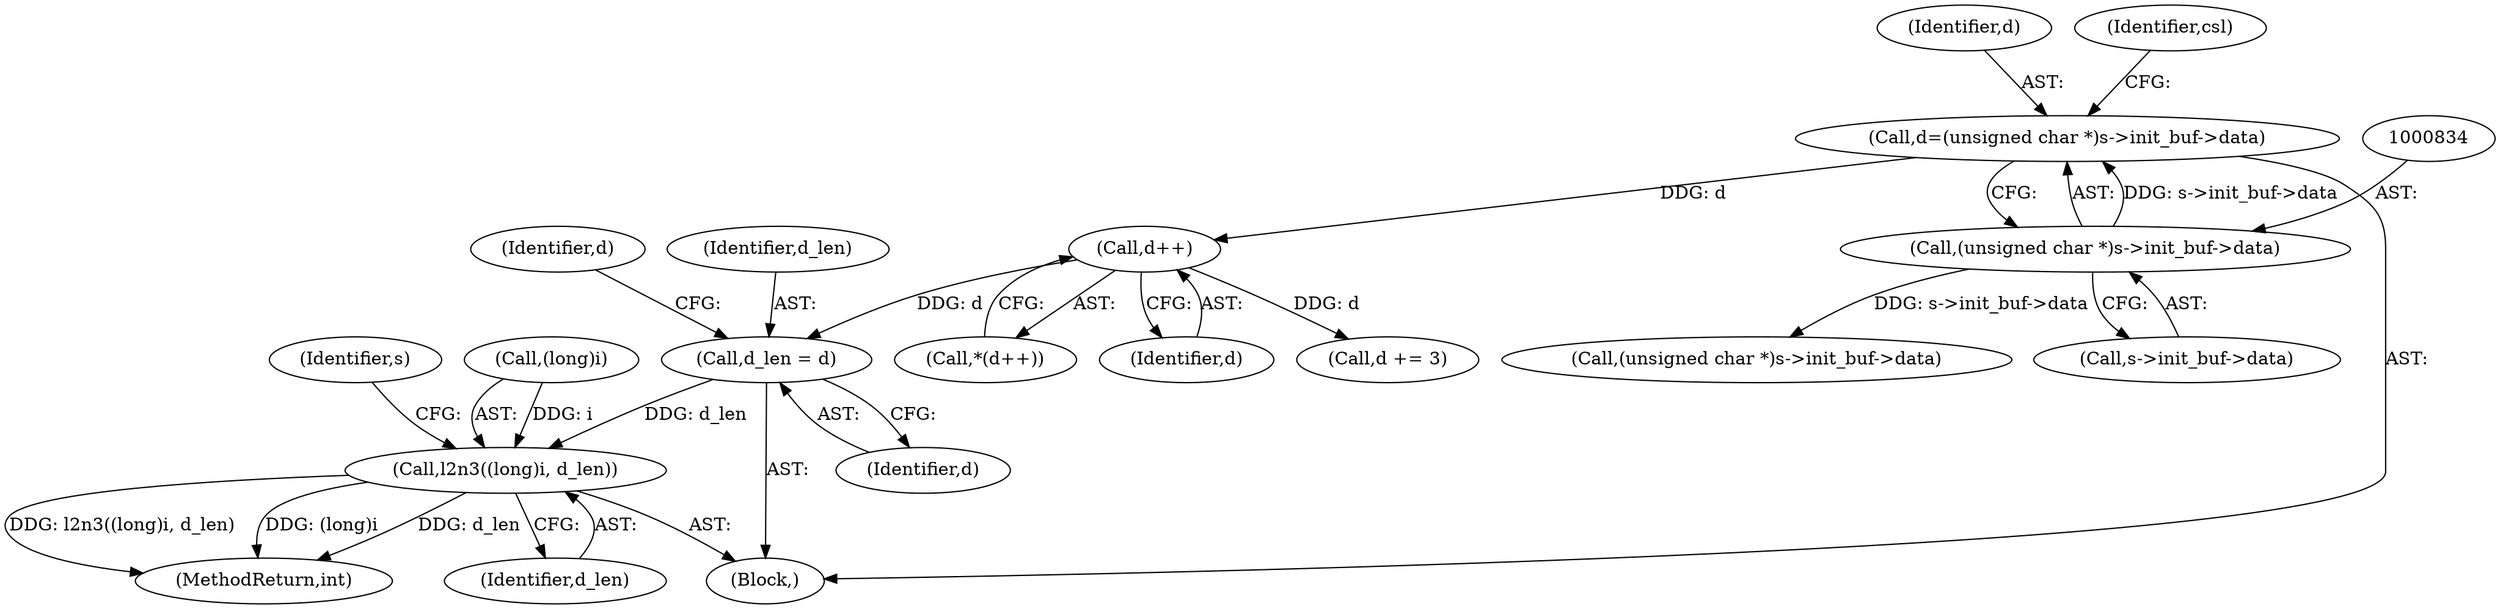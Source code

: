 digraph "0_openssl_26a59d9b46574e457870197dffa802871b4c8fc7_0@pointer" {
"1000862" [label="(Call,d_len = d)"];
"1000859" [label="(Call,d++)"];
"1000831" [label="(Call,d=(unsigned char *)s->init_buf->data)"];
"1000833" [label="(Call,(unsigned char *)s->init_buf->data)"];
"1001015" [label="(Call,l2n3((long)i, d_len))"];
"1001019" [label="(Identifier,d_len)"];
"1000866" [label="(Identifier,d)"];
"1000862" [label="(Call,d_len = d)"];
"1000863" [label="(Identifier,d_len)"];
"1000859" [label="(Call,d++)"];
"1000860" [label="(Identifier,d)"];
"1001024" [label="(Identifier,s)"];
"1001015" [label="(Call,l2n3((long)i, d_len))"];
"1000865" [label="(Call,d += 3)"];
"1000858" [label="(Call,*(d++))"];
"1000833" [label="(Call,(unsigned char *)s->init_buf->data)"];
"1000864" [label="(Identifier,d)"];
"1000831" [label="(Call,d=(unsigned char *)s->init_buf->data)"];
"1001274" [label="(MethodReturn,int)"];
"1000711" [label="(Block,)"];
"1001016" [label="(Call,(long)i)"];
"1000835" [label="(Call,s->init_buf->data)"];
"1000832" [label="(Identifier,d)"];
"1000843" [label="(Identifier,csl)"];
"1001007" [label="(Call,(unsigned char *)s->init_buf->data)"];
"1000862" -> "1000711"  [label="AST: "];
"1000862" -> "1000864"  [label="CFG: "];
"1000863" -> "1000862"  [label="AST: "];
"1000864" -> "1000862"  [label="AST: "];
"1000866" -> "1000862"  [label="CFG: "];
"1000859" -> "1000862"  [label="DDG: d"];
"1000862" -> "1001015"  [label="DDG: d_len"];
"1000859" -> "1000858"  [label="AST: "];
"1000859" -> "1000860"  [label="CFG: "];
"1000860" -> "1000859"  [label="AST: "];
"1000858" -> "1000859"  [label="CFG: "];
"1000831" -> "1000859"  [label="DDG: d"];
"1000859" -> "1000865"  [label="DDG: d"];
"1000831" -> "1000711"  [label="AST: "];
"1000831" -> "1000833"  [label="CFG: "];
"1000832" -> "1000831"  [label="AST: "];
"1000833" -> "1000831"  [label="AST: "];
"1000843" -> "1000831"  [label="CFG: "];
"1000833" -> "1000831"  [label="DDG: s->init_buf->data"];
"1000833" -> "1000835"  [label="CFG: "];
"1000834" -> "1000833"  [label="AST: "];
"1000835" -> "1000833"  [label="AST: "];
"1000833" -> "1001007"  [label="DDG: s->init_buf->data"];
"1001015" -> "1000711"  [label="AST: "];
"1001015" -> "1001019"  [label="CFG: "];
"1001016" -> "1001015"  [label="AST: "];
"1001019" -> "1001015"  [label="AST: "];
"1001024" -> "1001015"  [label="CFG: "];
"1001015" -> "1001274"  [label="DDG: l2n3((long)i, d_len)"];
"1001015" -> "1001274"  [label="DDG: (long)i"];
"1001015" -> "1001274"  [label="DDG: d_len"];
"1001016" -> "1001015"  [label="DDG: i"];
}
